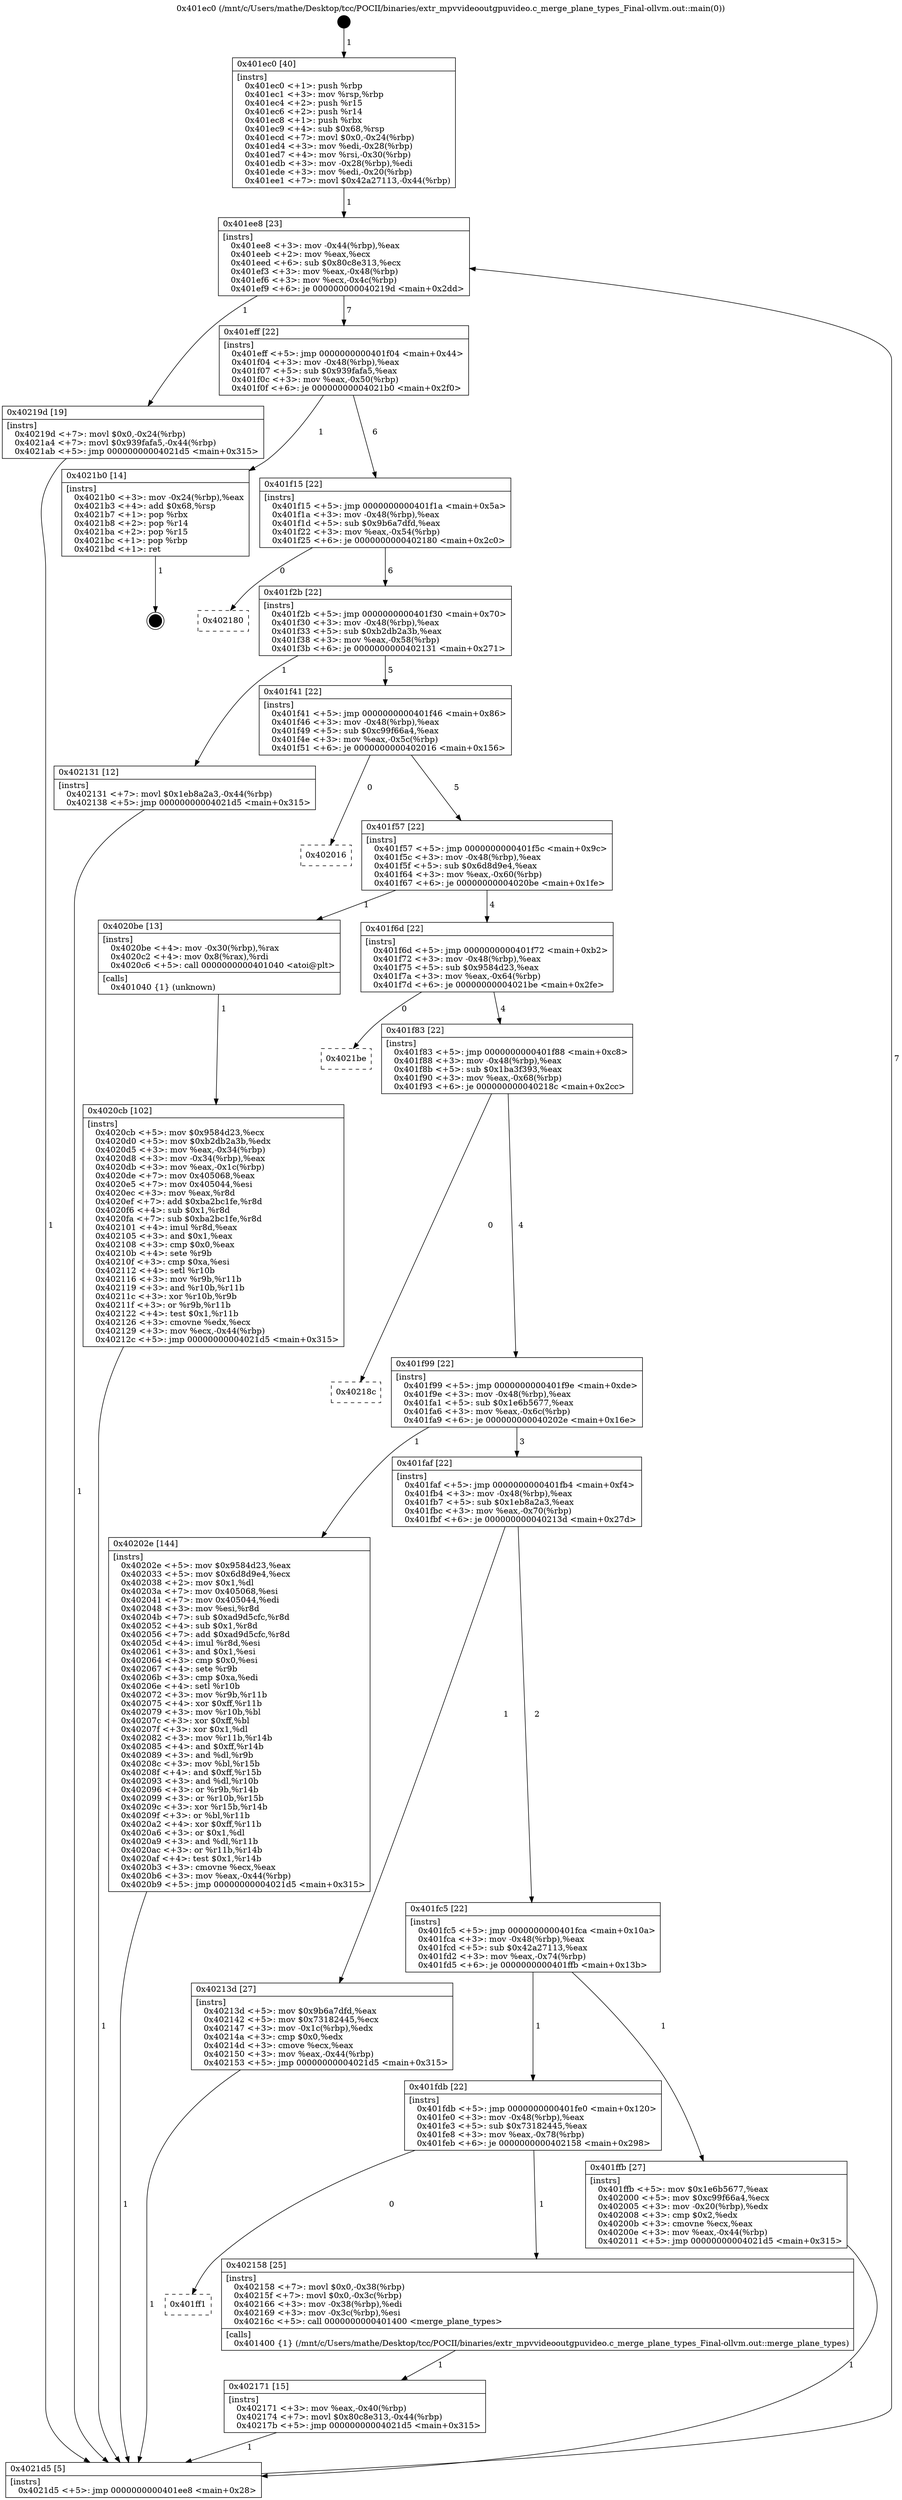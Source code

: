 digraph "0x401ec0" {
  label = "0x401ec0 (/mnt/c/Users/mathe/Desktop/tcc/POCII/binaries/extr_mpvvideooutgpuvideo.c_merge_plane_types_Final-ollvm.out::main(0))"
  labelloc = "t"
  node[shape=record]

  Entry [label="",width=0.3,height=0.3,shape=circle,fillcolor=black,style=filled]
  "0x401ee8" [label="{
     0x401ee8 [23]\l
     | [instrs]\l
     &nbsp;&nbsp;0x401ee8 \<+3\>: mov -0x44(%rbp),%eax\l
     &nbsp;&nbsp;0x401eeb \<+2\>: mov %eax,%ecx\l
     &nbsp;&nbsp;0x401eed \<+6\>: sub $0x80c8e313,%ecx\l
     &nbsp;&nbsp;0x401ef3 \<+3\>: mov %eax,-0x48(%rbp)\l
     &nbsp;&nbsp;0x401ef6 \<+3\>: mov %ecx,-0x4c(%rbp)\l
     &nbsp;&nbsp;0x401ef9 \<+6\>: je 000000000040219d \<main+0x2dd\>\l
  }"]
  "0x40219d" [label="{
     0x40219d [19]\l
     | [instrs]\l
     &nbsp;&nbsp;0x40219d \<+7\>: movl $0x0,-0x24(%rbp)\l
     &nbsp;&nbsp;0x4021a4 \<+7\>: movl $0x939fafa5,-0x44(%rbp)\l
     &nbsp;&nbsp;0x4021ab \<+5\>: jmp 00000000004021d5 \<main+0x315\>\l
  }"]
  "0x401eff" [label="{
     0x401eff [22]\l
     | [instrs]\l
     &nbsp;&nbsp;0x401eff \<+5\>: jmp 0000000000401f04 \<main+0x44\>\l
     &nbsp;&nbsp;0x401f04 \<+3\>: mov -0x48(%rbp),%eax\l
     &nbsp;&nbsp;0x401f07 \<+5\>: sub $0x939fafa5,%eax\l
     &nbsp;&nbsp;0x401f0c \<+3\>: mov %eax,-0x50(%rbp)\l
     &nbsp;&nbsp;0x401f0f \<+6\>: je 00000000004021b0 \<main+0x2f0\>\l
  }"]
  Exit [label="",width=0.3,height=0.3,shape=circle,fillcolor=black,style=filled,peripheries=2]
  "0x4021b0" [label="{
     0x4021b0 [14]\l
     | [instrs]\l
     &nbsp;&nbsp;0x4021b0 \<+3\>: mov -0x24(%rbp),%eax\l
     &nbsp;&nbsp;0x4021b3 \<+4\>: add $0x68,%rsp\l
     &nbsp;&nbsp;0x4021b7 \<+1\>: pop %rbx\l
     &nbsp;&nbsp;0x4021b8 \<+2\>: pop %r14\l
     &nbsp;&nbsp;0x4021ba \<+2\>: pop %r15\l
     &nbsp;&nbsp;0x4021bc \<+1\>: pop %rbp\l
     &nbsp;&nbsp;0x4021bd \<+1\>: ret\l
  }"]
  "0x401f15" [label="{
     0x401f15 [22]\l
     | [instrs]\l
     &nbsp;&nbsp;0x401f15 \<+5\>: jmp 0000000000401f1a \<main+0x5a\>\l
     &nbsp;&nbsp;0x401f1a \<+3\>: mov -0x48(%rbp),%eax\l
     &nbsp;&nbsp;0x401f1d \<+5\>: sub $0x9b6a7dfd,%eax\l
     &nbsp;&nbsp;0x401f22 \<+3\>: mov %eax,-0x54(%rbp)\l
     &nbsp;&nbsp;0x401f25 \<+6\>: je 0000000000402180 \<main+0x2c0\>\l
  }"]
  "0x402171" [label="{
     0x402171 [15]\l
     | [instrs]\l
     &nbsp;&nbsp;0x402171 \<+3\>: mov %eax,-0x40(%rbp)\l
     &nbsp;&nbsp;0x402174 \<+7\>: movl $0x80c8e313,-0x44(%rbp)\l
     &nbsp;&nbsp;0x40217b \<+5\>: jmp 00000000004021d5 \<main+0x315\>\l
  }"]
  "0x402180" [label="{
     0x402180\l
  }", style=dashed]
  "0x401f2b" [label="{
     0x401f2b [22]\l
     | [instrs]\l
     &nbsp;&nbsp;0x401f2b \<+5\>: jmp 0000000000401f30 \<main+0x70\>\l
     &nbsp;&nbsp;0x401f30 \<+3\>: mov -0x48(%rbp),%eax\l
     &nbsp;&nbsp;0x401f33 \<+5\>: sub $0xb2db2a3b,%eax\l
     &nbsp;&nbsp;0x401f38 \<+3\>: mov %eax,-0x58(%rbp)\l
     &nbsp;&nbsp;0x401f3b \<+6\>: je 0000000000402131 \<main+0x271\>\l
  }"]
  "0x401ff1" [label="{
     0x401ff1\l
  }", style=dashed]
  "0x402131" [label="{
     0x402131 [12]\l
     | [instrs]\l
     &nbsp;&nbsp;0x402131 \<+7\>: movl $0x1eb8a2a3,-0x44(%rbp)\l
     &nbsp;&nbsp;0x402138 \<+5\>: jmp 00000000004021d5 \<main+0x315\>\l
  }"]
  "0x401f41" [label="{
     0x401f41 [22]\l
     | [instrs]\l
     &nbsp;&nbsp;0x401f41 \<+5\>: jmp 0000000000401f46 \<main+0x86\>\l
     &nbsp;&nbsp;0x401f46 \<+3\>: mov -0x48(%rbp),%eax\l
     &nbsp;&nbsp;0x401f49 \<+5\>: sub $0xc99f66a4,%eax\l
     &nbsp;&nbsp;0x401f4e \<+3\>: mov %eax,-0x5c(%rbp)\l
     &nbsp;&nbsp;0x401f51 \<+6\>: je 0000000000402016 \<main+0x156\>\l
  }"]
  "0x402158" [label="{
     0x402158 [25]\l
     | [instrs]\l
     &nbsp;&nbsp;0x402158 \<+7\>: movl $0x0,-0x38(%rbp)\l
     &nbsp;&nbsp;0x40215f \<+7\>: movl $0x0,-0x3c(%rbp)\l
     &nbsp;&nbsp;0x402166 \<+3\>: mov -0x38(%rbp),%edi\l
     &nbsp;&nbsp;0x402169 \<+3\>: mov -0x3c(%rbp),%esi\l
     &nbsp;&nbsp;0x40216c \<+5\>: call 0000000000401400 \<merge_plane_types\>\l
     | [calls]\l
     &nbsp;&nbsp;0x401400 \{1\} (/mnt/c/Users/mathe/Desktop/tcc/POCII/binaries/extr_mpvvideooutgpuvideo.c_merge_plane_types_Final-ollvm.out::merge_plane_types)\l
  }"]
  "0x402016" [label="{
     0x402016\l
  }", style=dashed]
  "0x401f57" [label="{
     0x401f57 [22]\l
     | [instrs]\l
     &nbsp;&nbsp;0x401f57 \<+5\>: jmp 0000000000401f5c \<main+0x9c\>\l
     &nbsp;&nbsp;0x401f5c \<+3\>: mov -0x48(%rbp),%eax\l
     &nbsp;&nbsp;0x401f5f \<+5\>: sub $0x6d8d9e4,%eax\l
     &nbsp;&nbsp;0x401f64 \<+3\>: mov %eax,-0x60(%rbp)\l
     &nbsp;&nbsp;0x401f67 \<+6\>: je 00000000004020be \<main+0x1fe\>\l
  }"]
  "0x4020cb" [label="{
     0x4020cb [102]\l
     | [instrs]\l
     &nbsp;&nbsp;0x4020cb \<+5\>: mov $0x9584d23,%ecx\l
     &nbsp;&nbsp;0x4020d0 \<+5\>: mov $0xb2db2a3b,%edx\l
     &nbsp;&nbsp;0x4020d5 \<+3\>: mov %eax,-0x34(%rbp)\l
     &nbsp;&nbsp;0x4020d8 \<+3\>: mov -0x34(%rbp),%eax\l
     &nbsp;&nbsp;0x4020db \<+3\>: mov %eax,-0x1c(%rbp)\l
     &nbsp;&nbsp;0x4020de \<+7\>: mov 0x405068,%eax\l
     &nbsp;&nbsp;0x4020e5 \<+7\>: mov 0x405044,%esi\l
     &nbsp;&nbsp;0x4020ec \<+3\>: mov %eax,%r8d\l
     &nbsp;&nbsp;0x4020ef \<+7\>: add $0xba2bc1fe,%r8d\l
     &nbsp;&nbsp;0x4020f6 \<+4\>: sub $0x1,%r8d\l
     &nbsp;&nbsp;0x4020fa \<+7\>: sub $0xba2bc1fe,%r8d\l
     &nbsp;&nbsp;0x402101 \<+4\>: imul %r8d,%eax\l
     &nbsp;&nbsp;0x402105 \<+3\>: and $0x1,%eax\l
     &nbsp;&nbsp;0x402108 \<+3\>: cmp $0x0,%eax\l
     &nbsp;&nbsp;0x40210b \<+4\>: sete %r9b\l
     &nbsp;&nbsp;0x40210f \<+3\>: cmp $0xa,%esi\l
     &nbsp;&nbsp;0x402112 \<+4\>: setl %r10b\l
     &nbsp;&nbsp;0x402116 \<+3\>: mov %r9b,%r11b\l
     &nbsp;&nbsp;0x402119 \<+3\>: and %r10b,%r11b\l
     &nbsp;&nbsp;0x40211c \<+3\>: xor %r10b,%r9b\l
     &nbsp;&nbsp;0x40211f \<+3\>: or %r9b,%r11b\l
     &nbsp;&nbsp;0x402122 \<+4\>: test $0x1,%r11b\l
     &nbsp;&nbsp;0x402126 \<+3\>: cmovne %edx,%ecx\l
     &nbsp;&nbsp;0x402129 \<+3\>: mov %ecx,-0x44(%rbp)\l
     &nbsp;&nbsp;0x40212c \<+5\>: jmp 00000000004021d5 \<main+0x315\>\l
  }"]
  "0x4020be" [label="{
     0x4020be [13]\l
     | [instrs]\l
     &nbsp;&nbsp;0x4020be \<+4\>: mov -0x30(%rbp),%rax\l
     &nbsp;&nbsp;0x4020c2 \<+4\>: mov 0x8(%rax),%rdi\l
     &nbsp;&nbsp;0x4020c6 \<+5\>: call 0000000000401040 \<atoi@plt\>\l
     | [calls]\l
     &nbsp;&nbsp;0x401040 \{1\} (unknown)\l
  }"]
  "0x401f6d" [label="{
     0x401f6d [22]\l
     | [instrs]\l
     &nbsp;&nbsp;0x401f6d \<+5\>: jmp 0000000000401f72 \<main+0xb2\>\l
     &nbsp;&nbsp;0x401f72 \<+3\>: mov -0x48(%rbp),%eax\l
     &nbsp;&nbsp;0x401f75 \<+5\>: sub $0x9584d23,%eax\l
     &nbsp;&nbsp;0x401f7a \<+3\>: mov %eax,-0x64(%rbp)\l
     &nbsp;&nbsp;0x401f7d \<+6\>: je 00000000004021be \<main+0x2fe\>\l
  }"]
  "0x401ec0" [label="{
     0x401ec0 [40]\l
     | [instrs]\l
     &nbsp;&nbsp;0x401ec0 \<+1\>: push %rbp\l
     &nbsp;&nbsp;0x401ec1 \<+3\>: mov %rsp,%rbp\l
     &nbsp;&nbsp;0x401ec4 \<+2\>: push %r15\l
     &nbsp;&nbsp;0x401ec6 \<+2\>: push %r14\l
     &nbsp;&nbsp;0x401ec8 \<+1\>: push %rbx\l
     &nbsp;&nbsp;0x401ec9 \<+4\>: sub $0x68,%rsp\l
     &nbsp;&nbsp;0x401ecd \<+7\>: movl $0x0,-0x24(%rbp)\l
     &nbsp;&nbsp;0x401ed4 \<+3\>: mov %edi,-0x28(%rbp)\l
     &nbsp;&nbsp;0x401ed7 \<+4\>: mov %rsi,-0x30(%rbp)\l
     &nbsp;&nbsp;0x401edb \<+3\>: mov -0x28(%rbp),%edi\l
     &nbsp;&nbsp;0x401ede \<+3\>: mov %edi,-0x20(%rbp)\l
     &nbsp;&nbsp;0x401ee1 \<+7\>: movl $0x42a27113,-0x44(%rbp)\l
  }"]
  "0x4021be" [label="{
     0x4021be\l
  }", style=dashed]
  "0x401f83" [label="{
     0x401f83 [22]\l
     | [instrs]\l
     &nbsp;&nbsp;0x401f83 \<+5\>: jmp 0000000000401f88 \<main+0xc8\>\l
     &nbsp;&nbsp;0x401f88 \<+3\>: mov -0x48(%rbp),%eax\l
     &nbsp;&nbsp;0x401f8b \<+5\>: sub $0x1ba3f393,%eax\l
     &nbsp;&nbsp;0x401f90 \<+3\>: mov %eax,-0x68(%rbp)\l
     &nbsp;&nbsp;0x401f93 \<+6\>: je 000000000040218c \<main+0x2cc\>\l
  }"]
  "0x4021d5" [label="{
     0x4021d5 [5]\l
     | [instrs]\l
     &nbsp;&nbsp;0x4021d5 \<+5\>: jmp 0000000000401ee8 \<main+0x28\>\l
  }"]
  "0x40218c" [label="{
     0x40218c\l
  }", style=dashed]
  "0x401f99" [label="{
     0x401f99 [22]\l
     | [instrs]\l
     &nbsp;&nbsp;0x401f99 \<+5\>: jmp 0000000000401f9e \<main+0xde\>\l
     &nbsp;&nbsp;0x401f9e \<+3\>: mov -0x48(%rbp),%eax\l
     &nbsp;&nbsp;0x401fa1 \<+5\>: sub $0x1e6b5677,%eax\l
     &nbsp;&nbsp;0x401fa6 \<+3\>: mov %eax,-0x6c(%rbp)\l
     &nbsp;&nbsp;0x401fa9 \<+6\>: je 000000000040202e \<main+0x16e\>\l
  }"]
  "0x401fdb" [label="{
     0x401fdb [22]\l
     | [instrs]\l
     &nbsp;&nbsp;0x401fdb \<+5\>: jmp 0000000000401fe0 \<main+0x120\>\l
     &nbsp;&nbsp;0x401fe0 \<+3\>: mov -0x48(%rbp),%eax\l
     &nbsp;&nbsp;0x401fe3 \<+5\>: sub $0x73182445,%eax\l
     &nbsp;&nbsp;0x401fe8 \<+3\>: mov %eax,-0x78(%rbp)\l
     &nbsp;&nbsp;0x401feb \<+6\>: je 0000000000402158 \<main+0x298\>\l
  }"]
  "0x40202e" [label="{
     0x40202e [144]\l
     | [instrs]\l
     &nbsp;&nbsp;0x40202e \<+5\>: mov $0x9584d23,%eax\l
     &nbsp;&nbsp;0x402033 \<+5\>: mov $0x6d8d9e4,%ecx\l
     &nbsp;&nbsp;0x402038 \<+2\>: mov $0x1,%dl\l
     &nbsp;&nbsp;0x40203a \<+7\>: mov 0x405068,%esi\l
     &nbsp;&nbsp;0x402041 \<+7\>: mov 0x405044,%edi\l
     &nbsp;&nbsp;0x402048 \<+3\>: mov %esi,%r8d\l
     &nbsp;&nbsp;0x40204b \<+7\>: sub $0xad9d5cfc,%r8d\l
     &nbsp;&nbsp;0x402052 \<+4\>: sub $0x1,%r8d\l
     &nbsp;&nbsp;0x402056 \<+7\>: add $0xad9d5cfc,%r8d\l
     &nbsp;&nbsp;0x40205d \<+4\>: imul %r8d,%esi\l
     &nbsp;&nbsp;0x402061 \<+3\>: and $0x1,%esi\l
     &nbsp;&nbsp;0x402064 \<+3\>: cmp $0x0,%esi\l
     &nbsp;&nbsp;0x402067 \<+4\>: sete %r9b\l
     &nbsp;&nbsp;0x40206b \<+3\>: cmp $0xa,%edi\l
     &nbsp;&nbsp;0x40206e \<+4\>: setl %r10b\l
     &nbsp;&nbsp;0x402072 \<+3\>: mov %r9b,%r11b\l
     &nbsp;&nbsp;0x402075 \<+4\>: xor $0xff,%r11b\l
     &nbsp;&nbsp;0x402079 \<+3\>: mov %r10b,%bl\l
     &nbsp;&nbsp;0x40207c \<+3\>: xor $0xff,%bl\l
     &nbsp;&nbsp;0x40207f \<+3\>: xor $0x1,%dl\l
     &nbsp;&nbsp;0x402082 \<+3\>: mov %r11b,%r14b\l
     &nbsp;&nbsp;0x402085 \<+4\>: and $0xff,%r14b\l
     &nbsp;&nbsp;0x402089 \<+3\>: and %dl,%r9b\l
     &nbsp;&nbsp;0x40208c \<+3\>: mov %bl,%r15b\l
     &nbsp;&nbsp;0x40208f \<+4\>: and $0xff,%r15b\l
     &nbsp;&nbsp;0x402093 \<+3\>: and %dl,%r10b\l
     &nbsp;&nbsp;0x402096 \<+3\>: or %r9b,%r14b\l
     &nbsp;&nbsp;0x402099 \<+3\>: or %r10b,%r15b\l
     &nbsp;&nbsp;0x40209c \<+3\>: xor %r15b,%r14b\l
     &nbsp;&nbsp;0x40209f \<+3\>: or %bl,%r11b\l
     &nbsp;&nbsp;0x4020a2 \<+4\>: xor $0xff,%r11b\l
     &nbsp;&nbsp;0x4020a6 \<+3\>: or $0x1,%dl\l
     &nbsp;&nbsp;0x4020a9 \<+3\>: and %dl,%r11b\l
     &nbsp;&nbsp;0x4020ac \<+3\>: or %r11b,%r14b\l
     &nbsp;&nbsp;0x4020af \<+4\>: test $0x1,%r14b\l
     &nbsp;&nbsp;0x4020b3 \<+3\>: cmovne %ecx,%eax\l
     &nbsp;&nbsp;0x4020b6 \<+3\>: mov %eax,-0x44(%rbp)\l
     &nbsp;&nbsp;0x4020b9 \<+5\>: jmp 00000000004021d5 \<main+0x315\>\l
  }"]
  "0x401faf" [label="{
     0x401faf [22]\l
     | [instrs]\l
     &nbsp;&nbsp;0x401faf \<+5\>: jmp 0000000000401fb4 \<main+0xf4\>\l
     &nbsp;&nbsp;0x401fb4 \<+3\>: mov -0x48(%rbp),%eax\l
     &nbsp;&nbsp;0x401fb7 \<+5\>: sub $0x1eb8a2a3,%eax\l
     &nbsp;&nbsp;0x401fbc \<+3\>: mov %eax,-0x70(%rbp)\l
     &nbsp;&nbsp;0x401fbf \<+6\>: je 000000000040213d \<main+0x27d\>\l
  }"]
  "0x401ffb" [label="{
     0x401ffb [27]\l
     | [instrs]\l
     &nbsp;&nbsp;0x401ffb \<+5\>: mov $0x1e6b5677,%eax\l
     &nbsp;&nbsp;0x402000 \<+5\>: mov $0xc99f66a4,%ecx\l
     &nbsp;&nbsp;0x402005 \<+3\>: mov -0x20(%rbp),%edx\l
     &nbsp;&nbsp;0x402008 \<+3\>: cmp $0x2,%edx\l
     &nbsp;&nbsp;0x40200b \<+3\>: cmovne %ecx,%eax\l
     &nbsp;&nbsp;0x40200e \<+3\>: mov %eax,-0x44(%rbp)\l
     &nbsp;&nbsp;0x402011 \<+5\>: jmp 00000000004021d5 \<main+0x315\>\l
  }"]
  "0x40213d" [label="{
     0x40213d [27]\l
     | [instrs]\l
     &nbsp;&nbsp;0x40213d \<+5\>: mov $0x9b6a7dfd,%eax\l
     &nbsp;&nbsp;0x402142 \<+5\>: mov $0x73182445,%ecx\l
     &nbsp;&nbsp;0x402147 \<+3\>: mov -0x1c(%rbp),%edx\l
     &nbsp;&nbsp;0x40214a \<+3\>: cmp $0x0,%edx\l
     &nbsp;&nbsp;0x40214d \<+3\>: cmove %ecx,%eax\l
     &nbsp;&nbsp;0x402150 \<+3\>: mov %eax,-0x44(%rbp)\l
     &nbsp;&nbsp;0x402153 \<+5\>: jmp 00000000004021d5 \<main+0x315\>\l
  }"]
  "0x401fc5" [label="{
     0x401fc5 [22]\l
     | [instrs]\l
     &nbsp;&nbsp;0x401fc5 \<+5\>: jmp 0000000000401fca \<main+0x10a\>\l
     &nbsp;&nbsp;0x401fca \<+3\>: mov -0x48(%rbp),%eax\l
     &nbsp;&nbsp;0x401fcd \<+5\>: sub $0x42a27113,%eax\l
     &nbsp;&nbsp;0x401fd2 \<+3\>: mov %eax,-0x74(%rbp)\l
     &nbsp;&nbsp;0x401fd5 \<+6\>: je 0000000000401ffb \<main+0x13b\>\l
  }"]
  Entry -> "0x401ec0" [label=" 1"]
  "0x401ee8" -> "0x40219d" [label=" 1"]
  "0x401ee8" -> "0x401eff" [label=" 7"]
  "0x4021b0" -> Exit [label=" 1"]
  "0x401eff" -> "0x4021b0" [label=" 1"]
  "0x401eff" -> "0x401f15" [label=" 6"]
  "0x40219d" -> "0x4021d5" [label=" 1"]
  "0x401f15" -> "0x402180" [label=" 0"]
  "0x401f15" -> "0x401f2b" [label=" 6"]
  "0x402171" -> "0x4021d5" [label=" 1"]
  "0x401f2b" -> "0x402131" [label=" 1"]
  "0x401f2b" -> "0x401f41" [label=" 5"]
  "0x402158" -> "0x402171" [label=" 1"]
  "0x401f41" -> "0x402016" [label=" 0"]
  "0x401f41" -> "0x401f57" [label=" 5"]
  "0x401fdb" -> "0x401ff1" [label=" 0"]
  "0x401f57" -> "0x4020be" [label=" 1"]
  "0x401f57" -> "0x401f6d" [label=" 4"]
  "0x401fdb" -> "0x402158" [label=" 1"]
  "0x401f6d" -> "0x4021be" [label=" 0"]
  "0x401f6d" -> "0x401f83" [label=" 4"]
  "0x40213d" -> "0x4021d5" [label=" 1"]
  "0x401f83" -> "0x40218c" [label=" 0"]
  "0x401f83" -> "0x401f99" [label=" 4"]
  "0x402131" -> "0x4021d5" [label=" 1"]
  "0x401f99" -> "0x40202e" [label=" 1"]
  "0x401f99" -> "0x401faf" [label=" 3"]
  "0x4020cb" -> "0x4021d5" [label=" 1"]
  "0x401faf" -> "0x40213d" [label=" 1"]
  "0x401faf" -> "0x401fc5" [label=" 2"]
  "0x4020be" -> "0x4020cb" [label=" 1"]
  "0x401fc5" -> "0x401ffb" [label=" 1"]
  "0x401fc5" -> "0x401fdb" [label=" 1"]
  "0x401ffb" -> "0x4021d5" [label=" 1"]
  "0x401ec0" -> "0x401ee8" [label=" 1"]
  "0x4021d5" -> "0x401ee8" [label=" 7"]
  "0x40202e" -> "0x4021d5" [label=" 1"]
}
